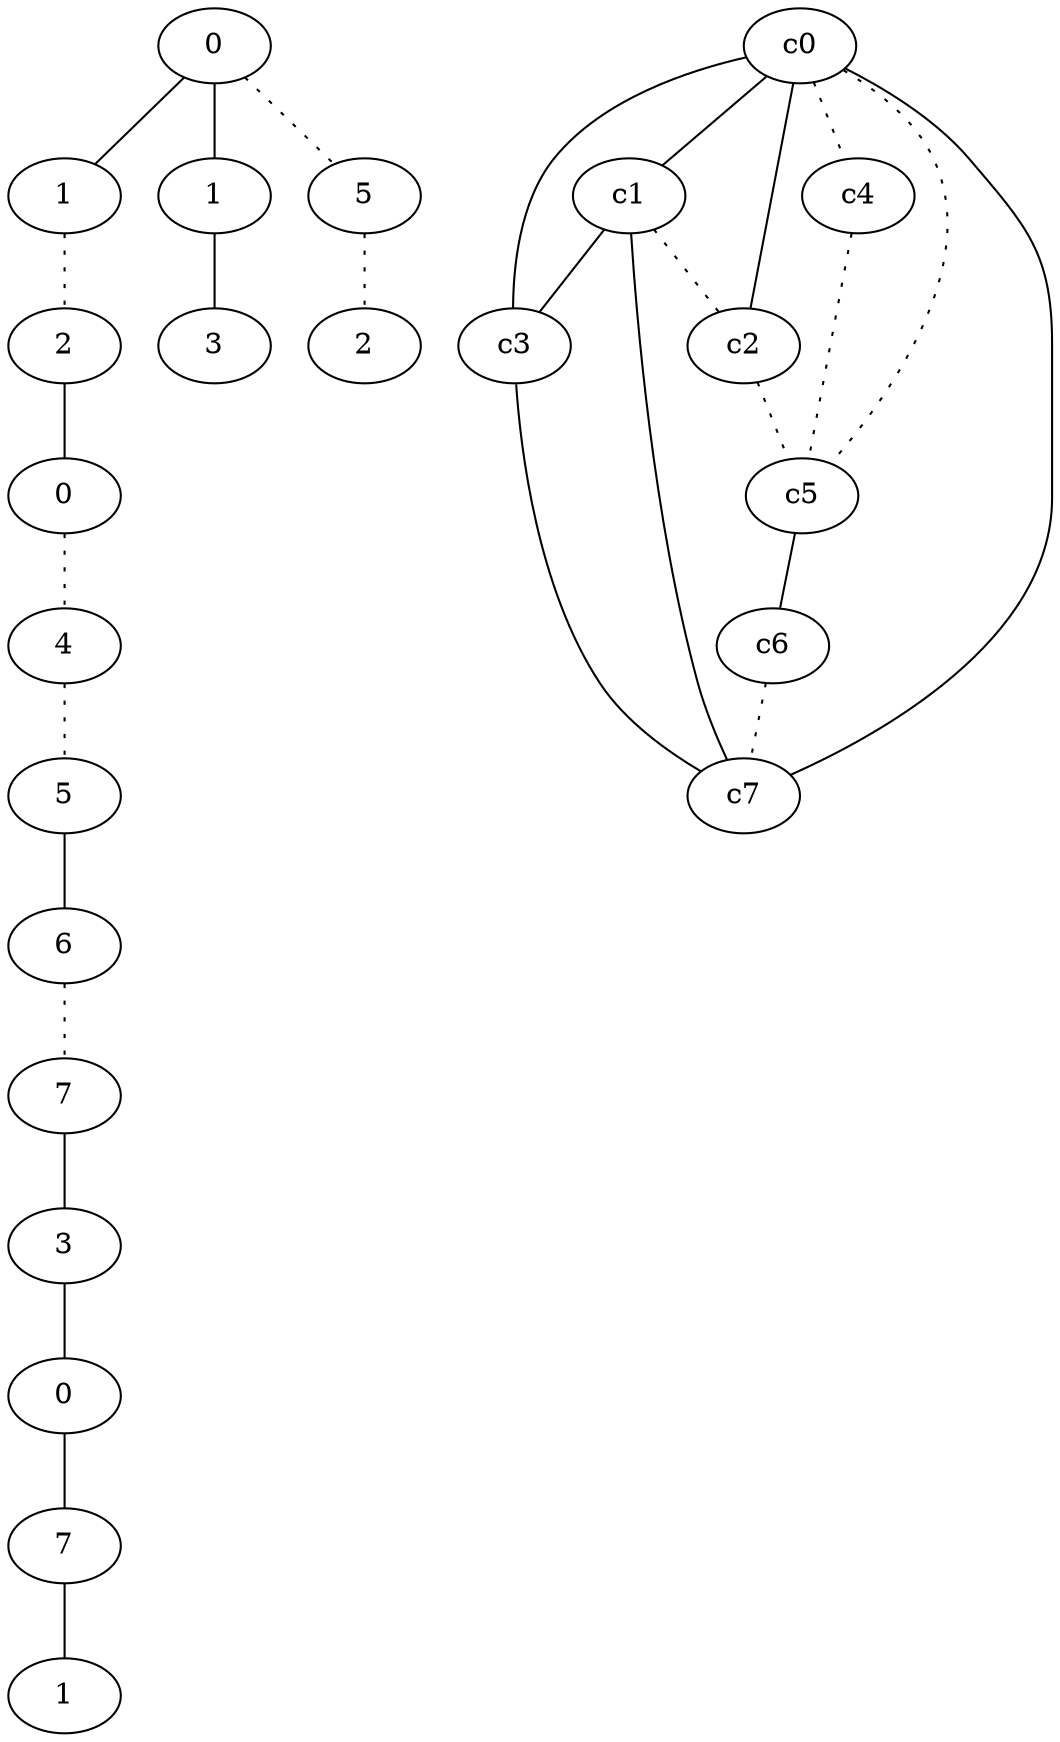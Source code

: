 graph {
a0[label=0];
a1[label=1];
a2[label=2];
a3[label=0];
a4[label=4];
a5[label=5];
a6[label=6];
a7[label=7];
a8[label=3];
a9[label=0];
a10[label=7];
a11[label=1];
a12[label=1];
a13[label=3];
a14[label=5];
a15[label=2];
a0 -- a1;
a0 -- a12;
a0 -- a14 [style=dotted];
a1 -- a2 [style=dotted];
a2 -- a3;
a3 -- a4 [style=dotted];
a4 -- a5 [style=dotted];
a5 -- a6;
a6 -- a7 [style=dotted];
a7 -- a8;
a8 -- a9;
a9 -- a10;
a10 -- a11;
a12 -- a13;
a14 -- a15 [style=dotted];
c0 -- c1;
c0 -- c2;
c0 -- c3;
c0 -- c4 [style=dotted];
c0 -- c5 [style=dotted];
c0 -- c7;
c1 -- c2 [style=dotted];
c1 -- c3;
c1 -- c7;
c2 -- c5 [style=dotted];
c3 -- c7;
c4 -- c5 [style=dotted];
c5 -- c6;
c6 -- c7 [style=dotted];
}
